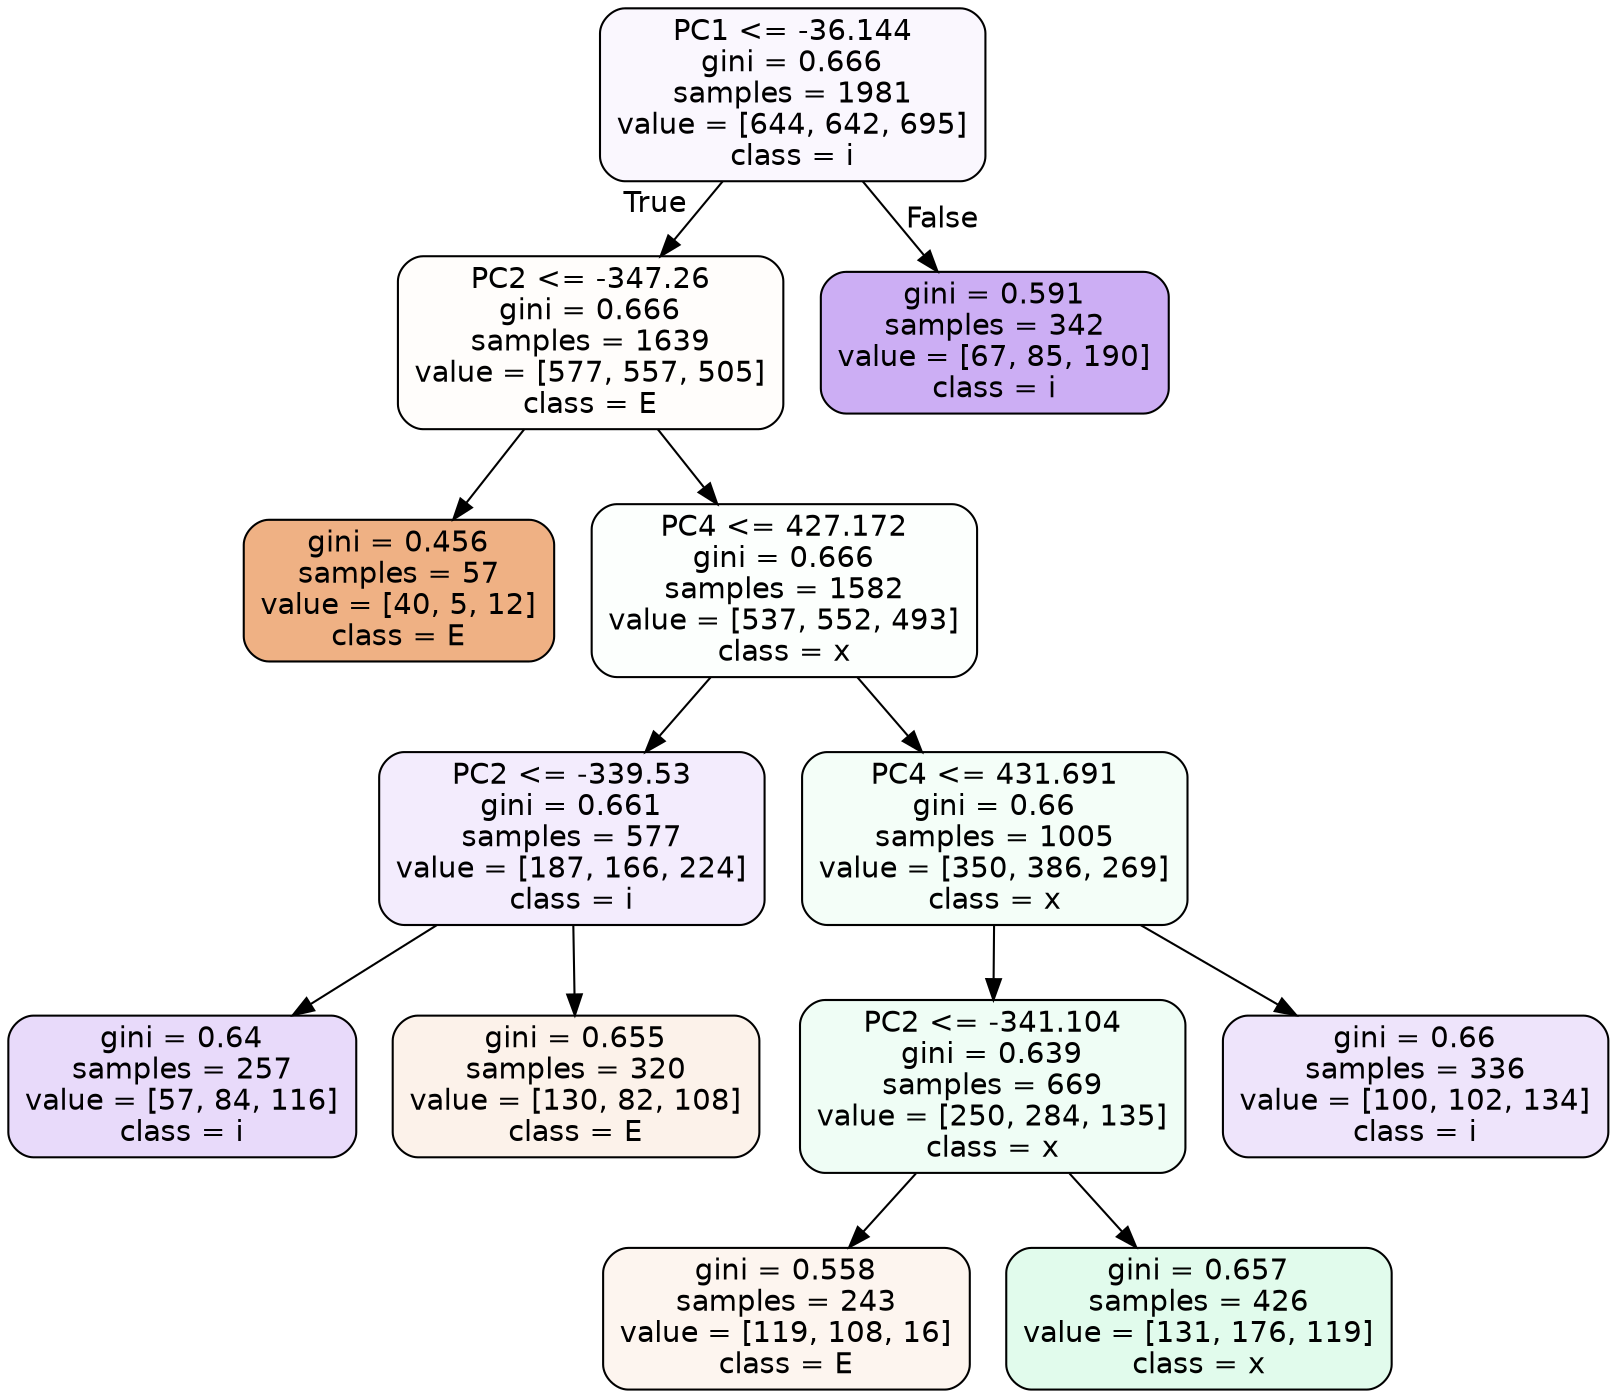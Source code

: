 digraph Tree {
node [shape=box, style="filled, rounded", color="black", fontname=helvetica] ;
edge [fontname=helvetica] ;
0 [label="PC1 <= -36.144\ngini = 0.666\nsamples = 1981\nvalue = [644, 642, 695]\nclass = i", fillcolor="#faf7fe"] ;
1 [label="PC2 <= -347.26\ngini = 0.666\nsamples = 1639\nvalue = [577, 557, 505]\nclass = E", fillcolor="#fffdfb"] ;
0 -> 1 [labeldistance=2.5, labelangle=45, headlabel="True"] ;
2 [label="gini = 0.456\nsamples = 57\nvalue = [40, 5, 12]\nclass = E", fillcolor="#efb184"] ;
1 -> 2 ;
3 [label="PC4 <= 427.172\ngini = 0.666\nsamples = 1582\nvalue = [537, 552, 493]\nclass = x", fillcolor="#fcfffd"] ;
1 -> 3 ;
4 [label="PC2 <= -339.53\ngini = 0.661\nsamples = 577\nvalue = [187, 166, 224]\nclass = i", fillcolor="#f3ecfd"] ;
3 -> 4 ;
5 [label="gini = 0.64\nsamples = 257\nvalue = [57, 84, 116]\nclass = i", fillcolor="#e8dafa"] ;
4 -> 5 ;
6 [label="gini = 0.655\nsamples = 320\nvalue = [130, 82, 108]\nclass = E", fillcolor="#fcf2ea"] ;
4 -> 6 ;
7 [label="PC4 <= 431.691\ngini = 0.66\nsamples = 1005\nvalue = [350, 386, 269]\nclass = x", fillcolor="#f4fef8"] ;
3 -> 7 ;
8 [label="PC2 <= -341.104\ngini = 0.639\nsamples = 669\nvalue = [250, 284, 135]\nclass = x", fillcolor="#effdf5"] ;
7 -> 8 ;
9 [label="gini = 0.558\nsamples = 243\nvalue = [119, 108, 16]\nclass = E", fillcolor="#fdf5ef"] ;
8 -> 9 ;
10 [label="gini = 0.657\nsamples = 426\nvalue = [131, 176, 119]\nclass = x", fillcolor="#e1fbec"] ;
8 -> 10 ;
11 [label="gini = 0.66\nsamples = 336\nvalue = [100, 102, 134]\nclass = i", fillcolor="#eee4fb"] ;
7 -> 11 ;
12 [label="gini = 0.591\nsamples = 342\nvalue = [67, 85, 190]\nclass = i", fillcolor="#ccaef4"] ;
0 -> 12 [labeldistance=2.5, labelangle=-45, headlabel="False"] ;
}